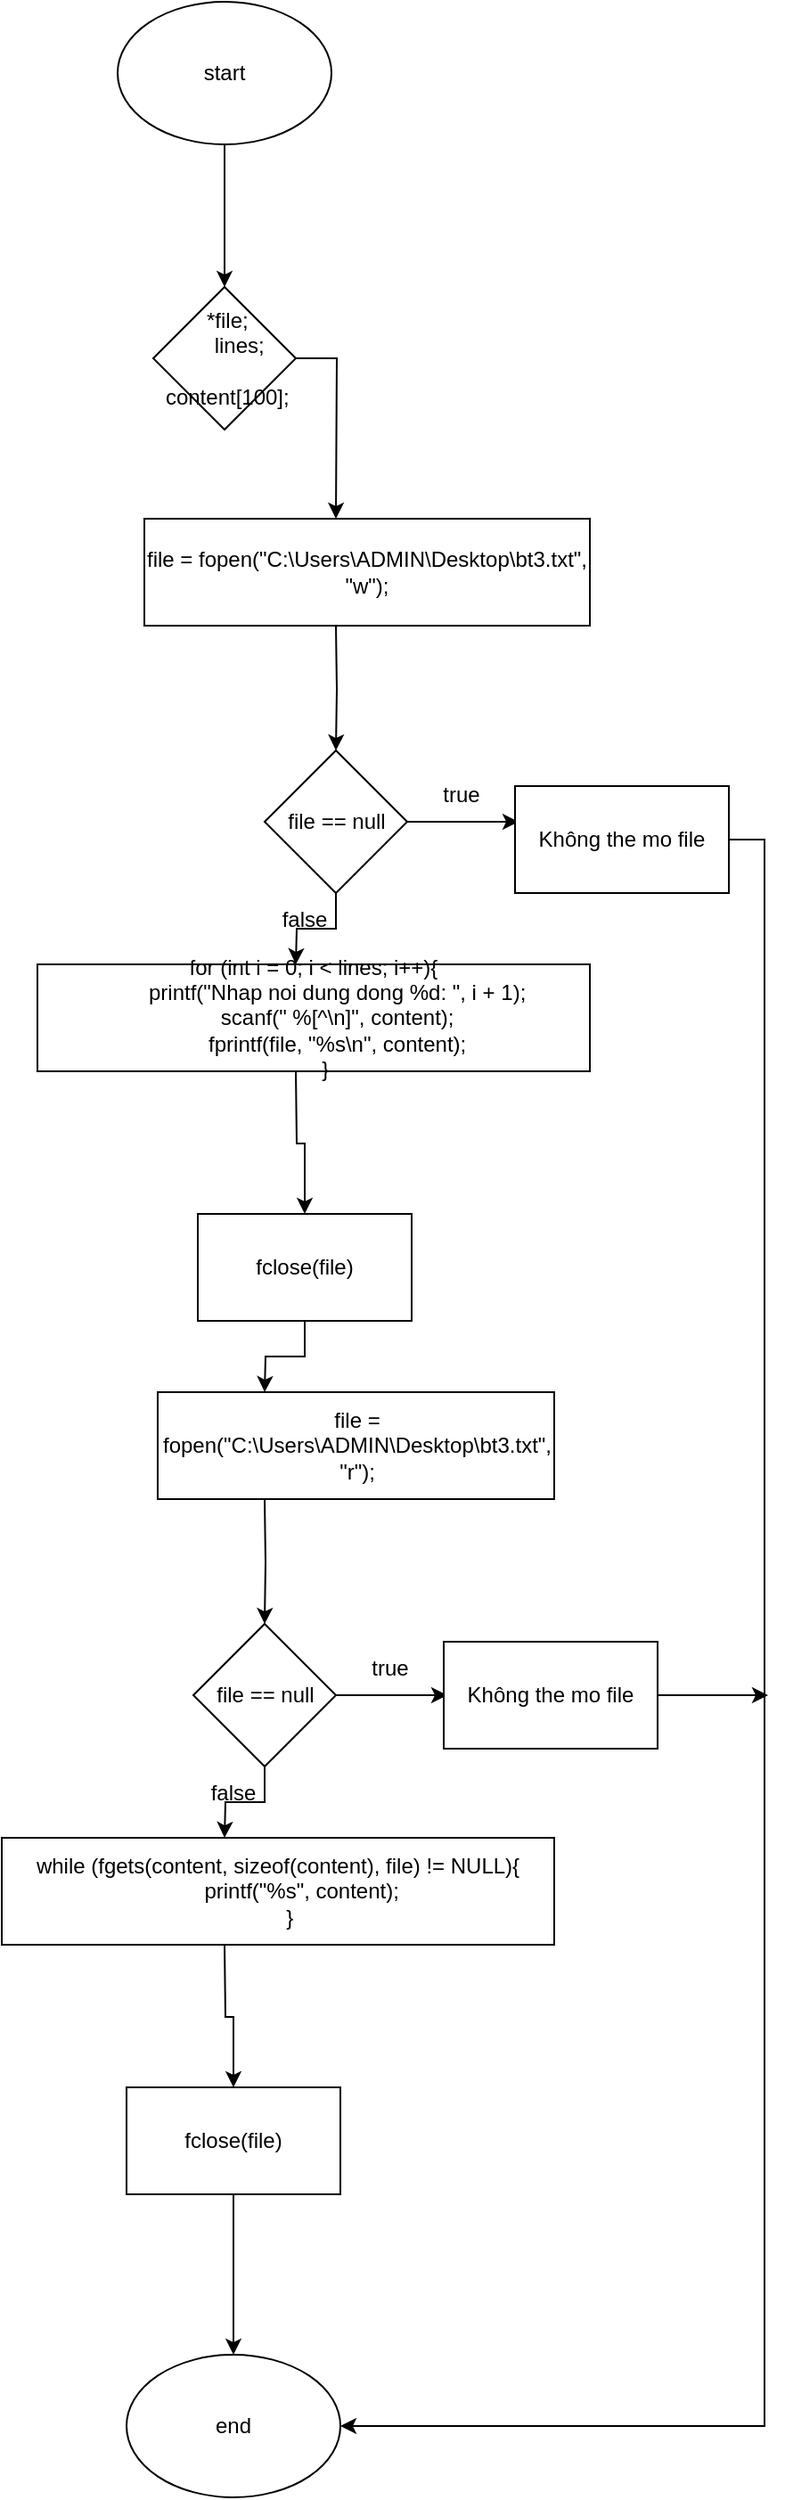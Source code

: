 <mxfile version="22.1.5" type="device">
  <diagram name="Page-1" id="dQq_sxYRf2Paqsmh5ATd">
    <mxGraphModel dx="1242" dy="569" grid="1" gridSize="10" guides="1" tooltips="1" connect="1" arrows="1" fold="1" page="1" pageScale="1" pageWidth="850" pageHeight="1100" math="0" shadow="0">
      <root>
        <mxCell id="0" />
        <mxCell id="1" parent="0" />
        <mxCell id="t8uLsHS5nV-Fre8a65G6-3" value="" style="edgeStyle=orthogonalEdgeStyle;rounded=0;orthogonalLoop=1;jettySize=auto;html=1;" parent="1" source="t8uLsHS5nV-Fre8a65G6-1" target="t8uLsHS5nV-Fre8a65G6-2" edge="1">
          <mxGeometry relative="1" as="geometry" />
        </mxCell>
        <mxCell id="t8uLsHS5nV-Fre8a65G6-1" value="start" style="ellipse;whiteSpace=wrap;html=1;" parent="1" vertex="1">
          <mxGeometry x="365" y="20" width="120" height="80" as="geometry" />
        </mxCell>
        <mxCell id="t8uLsHS5nV-Fre8a65G6-5" value="" style="edgeStyle=orthogonalEdgeStyle;rounded=0;orthogonalLoop=1;jettySize=auto;html=1;" parent="1" source="t8uLsHS5nV-Fre8a65G6-2" edge="1">
          <mxGeometry relative="1" as="geometry">
            <mxPoint x="487.5" y="310" as="targetPoint" />
          </mxGeometry>
        </mxCell>
        <mxCell id="t8uLsHS5nV-Fre8a65G6-2" value="&lt;div&gt;&amp;nbsp;*file;&lt;/div&gt;&lt;div&gt;&amp;nbsp; &amp;nbsp; &amp;nbsp;lines;&lt;/div&gt;&lt;div&gt;&amp;nbsp; &amp;nbsp; &amp;nbsp;content[100];&lt;/div&gt;" style="rhombus;whiteSpace=wrap;html=1;" parent="1" vertex="1">
          <mxGeometry x="385" y="180" width="80" height="80" as="geometry" />
        </mxCell>
        <mxCell id="t8uLsHS5nV-Fre8a65G6-7" value="" style="edgeStyle=orthogonalEdgeStyle;rounded=0;orthogonalLoop=1;jettySize=auto;html=1;" parent="1" target="t8uLsHS5nV-Fre8a65G6-6" edge="1">
          <mxGeometry relative="1" as="geometry">
            <mxPoint x="487.5" y="370" as="sourcePoint" />
          </mxGeometry>
        </mxCell>
        <mxCell id="t8uLsHS5nV-Fre8a65G6-10" value="" style="edgeStyle=orthogonalEdgeStyle;rounded=0;orthogonalLoop=1;jettySize=auto;html=1;" parent="1" source="t8uLsHS5nV-Fre8a65G6-6" edge="1">
          <mxGeometry relative="1" as="geometry">
            <mxPoint x="590" y="480" as="targetPoint" />
          </mxGeometry>
        </mxCell>
        <mxCell id="t8uLsHS5nV-Fre8a65G6-13" value="" style="edgeStyle=orthogonalEdgeStyle;rounded=0;orthogonalLoop=1;jettySize=auto;html=1;" parent="1" source="t8uLsHS5nV-Fre8a65G6-6" edge="1">
          <mxGeometry relative="1" as="geometry">
            <mxPoint x="465" y="560" as="targetPoint" />
          </mxGeometry>
        </mxCell>
        <mxCell id="t8uLsHS5nV-Fre8a65G6-6" value="file == null" style="rhombus;whiteSpace=wrap;html=1;rounded=0;" parent="1" vertex="1">
          <mxGeometry x="447.5" y="440" width="80" height="80" as="geometry" />
        </mxCell>
        <mxCell id="t8uLsHS5nV-Fre8a65G6-17" value="" style="edgeStyle=orthogonalEdgeStyle;rounded=0;orthogonalLoop=1;jettySize=auto;html=1;" parent="1" target="t8uLsHS5nV-Fre8a65G6-16" edge="1">
          <mxGeometry relative="1" as="geometry">
            <mxPoint x="465" y="620" as="sourcePoint" />
          </mxGeometry>
        </mxCell>
        <mxCell id="t8uLsHS5nV-Fre8a65G6-14" value="true" style="text;html=1;strokeColor=none;fillColor=none;align=center;verticalAlign=middle;whiteSpace=wrap;rounded=0;" parent="1" vertex="1">
          <mxGeometry x="528" y="450" width="60" height="30" as="geometry" />
        </mxCell>
        <mxCell id="t8uLsHS5nV-Fre8a65G6-15" value="false" style="text;html=1;strokeColor=none;fillColor=none;align=center;verticalAlign=middle;whiteSpace=wrap;rounded=0;" parent="1" vertex="1">
          <mxGeometry x="440" y="520" width="60" height="30" as="geometry" />
        </mxCell>
        <mxCell id="t8uLsHS5nV-Fre8a65G6-31" value="" style="edgeStyle=orthogonalEdgeStyle;rounded=0;orthogonalLoop=1;jettySize=auto;html=1;" parent="1" source="t8uLsHS5nV-Fre8a65G6-16" edge="1">
          <mxGeometry relative="1" as="geometry">
            <mxPoint x="447.5" y="800" as="targetPoint" />
          </mxGeometry>
        </mxCell>
        <mxCell id="t8uLsHS5nV-Fre8a65G6-16" value="fclose(file)" style="whiteSpace=wrap;html=1;rounded=0;" parent="1" vertex="1">
          <mxGeometry x="410" y="700" width="120" height="60" as="geometry" />
        </mxCell>
        <mxCell id="t8uLsHS5nV-Fre8a65G6-20" value="" style="edgeStyle=orthogonalEdgeStyle;rounded=0;orthogonalLoop=1;jettySize=auto;html=1;" parent="1" target="t8uLsHS5nV-Fre8a65G6-24" edge="1">
          <mxGeometry relative="1" as="geometry">
            <mxPoint x="447.5" y="860" as="sourcePoint" />
          </mxGeometry>
        </mxCell>
        <mxCell id="t8uLsHS5nV-Fre8a65G6-22" value="" style="edgeStyle=orthogonalEdgeStyle;rounded=0;orthogonalLoop=1;jettySize=auto;html=1;" parent="1" source="t8uLsHS5nV-Fre8a65G6-24" edge="1">
          <mxGeometry relative="1" as="geometry">
            <mxPoint x="550" y="970" as="targetPoint" />
          </mxGeometry>
        </mxCell>
        <mxCell id="t8uLsHS5nV-Fre8a65G6-23" value="" style="edgeStyle=orthogonalEdgeStyle;rounded=0;orthogonalLoop=1;jettySize=auto;html=1;" parent="1" source="t8uLsHS5nV-Fre8a65G6-24" edge="1">
          <mxGeometry relative="1" as="geometry">
            <mxPoint x="425" y="1050" as="targetPoint" />
          </mxGeometry>
        </mxCell>
        <mxCell id="t8uLsHS5nV-Fre8a65G6-24" value="file == null" style="rhombus;whiteSpace=wrap;html=1;rounded=0;" parent="1" vertex="1">
          <mxGeometry x="407.5" y="930" width="80" height="80" as="geometry" />
        </mxCell>
        <mxCell id="t8uLsHS5nV-Fre8a65G6-26" value="" style="edgeStyle=orthogonalEdgeStyle;rounded=0;orthogonalLoop=1;jettySize=auto;html=1;" parent="1" target="t8uLsHS5nV-Fre8a65G6-30" edge="1">
          <mxGeometry relative="1" as="geometry">
            <mxPoint x="425" y="1110" as="sourcePoint" />
          </mxGeometry>
        </mxCell>
        <mxCell id="t8uLsHS5nV-Fre8a65G6-28" value="true" style="text;html=1;strokeColor=none;fillColor=none;align=center;verticalAlign=middle;whiteSpace=wrap;rounded=0;" parent="1" vertex="1">
          <mxGeometry x="488" y="940" width="60" height="30" as="geometry" />
        </mxCell>
        <mxCell id="t8uLsHS5nV-Fre8a65G6-29" value="false" style="text;html=1;strokeColor=none;fillColor=none;align=center;verticalAlign=middle;whiteSpace=wrap;rounded=0;" parent="1" vertex="1">
          <mxGeometry x="400" y="1010" width="60" height="30" as="geometry" />
        </mxCell>
        <mxCell id="4pKoEWtZBfFzpc6HbS0C-5" style="edgeStyle=orthogonalEdgeStyle;rounded=0;orthogonalLoop=1;jettySize=auto;html=1;exitX=0.5;exitY=1;exitDx=0;exitDy=0;entryX=0.5;entryY=0;entryDx=0;entryDy=0;" edge="1" parent="1" source="t8uLsHS5nV-Fre8a65G6-30" target="4pKoEWtZBfFzpc6HbS0C-4">
          <mxGeometry relative="1" as="geometry" />
        </mxCell>
        <mxCell id="t8uLsHS5nV-Fre8a65G6-30" value="fclose(file)" style="whiteSpace=wrap;html=1;rounded=0;" parent="1" vertex="1">
          <mxGeometry x="370" y="1190" width="120" height="60" as="geometry" />
        </mxCell>
        <mxCell id="4pKoEWtZBfFzpc6HbS0C-1" value="file = fopen(&quot;C:\\Users\\ADMIN\\Desktop\\bt3.txt&quot;, &quot;w&quot;);" style="rounded=0;whiteSpace=wrap;html=1;" vertex="1" parent="1">
          <mxGeometry x="380" y="310" width="250" height="60" as="geometry" />
        </mxCell>
        <mxCell id="4pKoEWtZBfFzpc6HbS0C-6" style="edgeStyle=orthogonalEdgeStyle;rounded=0;orthogonalLoop=1;jettySize=auto;html=1;exitX=1;exitY=0.5;exitDx=0;exitDy=0;entryX=1;entryY=0.5;entryDx=0;entryDy=0;" edge="1" parent="1" source="4pKoEWtZBfFzpc6HbS0C-2" target="4pKoEWtZBfFzpc6HbS0C-4">
          <mxGeometry relative="1" as="geometry" />
        </mxCell>
        <mxCell id="4pKoEWtZBfFzpc6HbS0C-2" value="Không the mo file" style="rounded=0;whiteSpace=wrap;html=1;" vertex="1" parent="1">
          <mxGeometry x="588" y="460" width="120" height="60" as="geometry" />
        </mxCell>
        <mxCell id="4pKoEWtZBfFzpc6HbS0C-4" value="end" style="ellipse;whiteSpace=wrap;html=1;" vertex="1" parent="1">
          <mxGeometry x="370" y="1340" width="120" height="80" as="geometry" />
        </mxCell>
        <mxCell id="4pKoEWtZBfFzpc6HbS0C-7" value="&lt;div&gt;for (int i = 0; i &amp;lt; lines; i++){&lt;/div&gt;&lt;div&gt;&amp;nbsp; &amp;nbsp; &amp;nbsp; &amp;nbsp; printf(&quot;Nhap noi dung dong %d: &quot;, i + 1);&lt;/div&gt;&lt;div&gt;&amp;nbsp; &amp;nbsp; &amp;nbsp; &amp;nbsp; scanf(&quot; %[^\n]&quot;, content);&lt;/div&gt;&lt;div&gt;&amp;nbsp; &amp;nbsp; &amp;nbsp; &amp;nbsp; fprintf(file, &quot;%s\n&quot;, content);&lt;/div&gt;&lt;div&gt;&amp;nbsp; &amp;nbsp; }&lt;/div&gt;" style="rounded=0;whiteSpace=wrap;html=1;" vertex="1" parent="1">
          <mxGeometry x="320" y="560" width="310" height="60" as="geometry" />
        </mxCell>
        <mxCell id="4pKoEWtZBfFzpc6HbS0C-8" value="file = fopen(&quot;C:\\Users\\ADMIN\\Desktop\\bt3.txt&quot;, &quot;r&quot;);" style="rounded=0;whiteSpace=wrap;html=1;" vertex="1" parent="1">
          <mxGeometry x="387.5" y="800" width="222.5" height="60" as="geometry" />
        </mxCell>
        <mxCell id="4pKoEWtZBfFzpc6HbS0C-10" style="edgeStyle=orthogonalEdgeStyle;rounded=0;orthogonalLoop=1;jettySize=auto;html=1;exitX=1;exitY=0.5;exitDx=0;exitDy=0;" edge="1" parent="1" source="4pKoEWtZBfFzpc6HbS0C-9">
          <mxGeometry relative="1" as="geometry">
            <mxPoint x="730" y="970" as="targetPoint" />
          </mxGeometry>
        </mxCell>
        <mxCell id="4pKoEWtZBfFzpc6HbS0C-9" value="Không the mo file" style="rounded=0;whiteSpace=wrap;html=1;" vertex="1" parent="1">
          <mxGeometry x="548" y="940" width="120" height="60" as="geometry" />
        </mxCell>
        <mxCell id="4pKoEWtZBfFzpc6HbS0C-11" value="&lt;div&gt;while (fgets(content, sizeof(content), file) != NULL){&lt;/div&gt;&lt;div&gt;&amp;nbsp; &amp;nbsp; &amp;nbsp; &amp;nbsp; printf(&quot;%s&quot;, content);&lt;/div&gt;&lt;div&gt;&amp;nbsp; &amp;nbsp; }&lt;/div&gt;" style="rounded=0;whiteSpace=wrap;html=1;" vertex="1" parent="1">
          <mxGeometry x="300" y="1050" width="310" height="60" as="geometry" />
        </mxCell>
      </root>
    </mxGraphModel>
  </diagram>
</mxfile>
